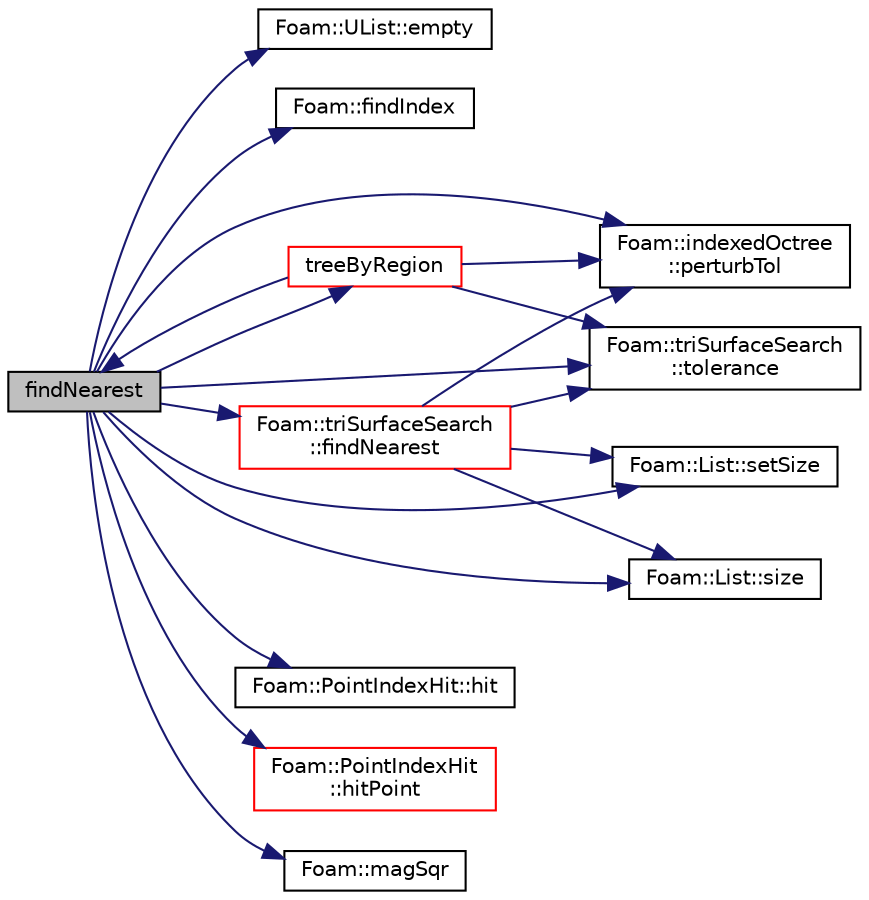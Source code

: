 digraph "findNearest"
{
  bgcolor="transparent";
  edge [fontname="Helvetica",fontsize="10",labelfontname="Helvetica",labelfontsize="10"];
  node [fontname="Helvetica",fontsize="10",shape=record];
  rankdir="LR";
  Node118 [label="findNearest",height=0.2,width=0.4,color="black", fillcolor="grey75", style="filled", fontcolor="black"];
  Node118 -> Node119 [color="midnightblue",fontsize="10",style="solid",fontname="Helvetica"];
  Node119 [label="Foam::UList::empty",height=0.2,width=0.4,color="black",URL="$a26837.html#a644718bb2fb240de962dc3c9a1fdf0dc",tooltip="Return true if the UList is empty (ie, size() is zero) "];
  Node118 -> Node120 [color="midnightblue",fontsize="10",style="solid",fontname="Helvetica"];
  Node120 [label="Foam::findIndex",height=0.2,width=0.4,color="black",URL="$a21851.html#ac16695f83f370df159eed19f92d095fb",tooltip="Find first occurence of given element and return index,. "];
  Node118 -> Node121 [color="midnightblue",fontsize="10",style="solid",fontname="Helvetica"];
  Node121 [label="Foam::triSurfaceSearch\l::findNearest",height=0.2,width=0.4,color="red",URL="$a26665.html#af5a3600f2733be5044e5a922676eb346"];
  Node121 -> Node122 [color="midnightblue",fontsize="10",style="solid",fontname="Helvetica"];
  Node122 [label="Foam::indexedOctree\l::perturbTol",height=0.2,width=0.4,color="black",URL="$a26157.html#a41778d781ef1c7653c69f36a1d5b983c",tooltip="Get the perturbation tolerance. "];
  Node121 -> Node123 [color="midnightblue",fontsize="10",style="solid",fontname="Helvetica"];
  Node123 [label="Foam::triSurfaceSearch\l::tolerance",height=0.2,width=0.4,color="black",URL="$a26665.html#a403d191d8d31d9941405ef8a6992240d",tooltip="Return tolerance to use in searches. "];
  Node121 -> Node146 [color="midnightblue",fontsize="10",style="solid",fontname="Helvetica"];
  Node146 [label="Foam::List::setSize",height=0.2,width=0.4,color="black",URL="$a26833.html#aedb985ffeaf1bdbfeccc2a8730405703",tooltip="Reset size of List. "];
  Node121 -> Node133 [color="midnightblue",fontsize="10",style="solid",fontname="Helvetica"];
  Node133 [label="Foam::List::size",height=0.2,width=0.4,color="black",URL="$a26833.html#a8a5f6fa29bd4b500caf186f60245b384",tooltip="Override size to be inconsistent with allocated storage. "];
  Node118 -> Node154 [color="midnightblue",fontsize="10",style="solid",fontname="Helvetica"];
  Node154 [label="Foam::PointIndexHit::hit",height=0.2,width=0.4,color="black",URL="$a28721.html#aee8dc30bf27cefe419b15f96e594c155",tooltip="Is there a hit. "];
  Node118 -> Node158 [color="midnightblue",fontsize="10",style="solid",fontname="Helvetica"];
  Node158 [label="Foam::PointIndexHit\l::hitPoint",height=0.2,width=0.4,color="red",URL="$a28721.html#a0350feff966a8bc8833a84ca454f1e5e",tooltip="Return hit point. "];
  Node118 -> Node148 [color="midnightblue",fontsize="10",style="solid",fontname="Helvetica"];
  Node148 [label="Foam::magSqr",height=0.2,width=0.4,color="black",URL="$a21851.html#ae6fff2c6981e6d9618aa5038e69def6e"];
  Node118 -> Node122 [color="midnightblue",fontsize="10",style="solid",fontname="Helvetica"];
  Node118 -> Node146 [color="midnightblue",fontsize="10",style="solid",fontname="Helvetica"];
  Node118 -> Node133 [color="midnightblue",fontsize="10",style="solid",fontname="Helvetica"];
  Node118 -> Node123 [color="midnightblue",fontsize="10",style="solid",fontname="Helvetica"];
  Node118 -> Node202 [color="midnightblue",fontsize="10",style="solid",fontname="Helvetica"];
  Node202 [label="treeByRegion",height=0.2,width=0.4,color="red",URL="$a26661.html#ac3b5768cab9bb1f9664f225d85b1e7d9",tooltip="Demand driven construction of octree for each region. "];
  Node202 -> Node118 [color="midnightblue",fontsize="10",style="solid",fontname="Helvetica"];
  Node202 -> Node122 [color="midnightblue",fontsize="10",style="solid",fontname="Helvetica"];
  Node202 -> Node123 [color="midnightblue",fontsize="10",style="solid",fontname="Helvetica"];
}
